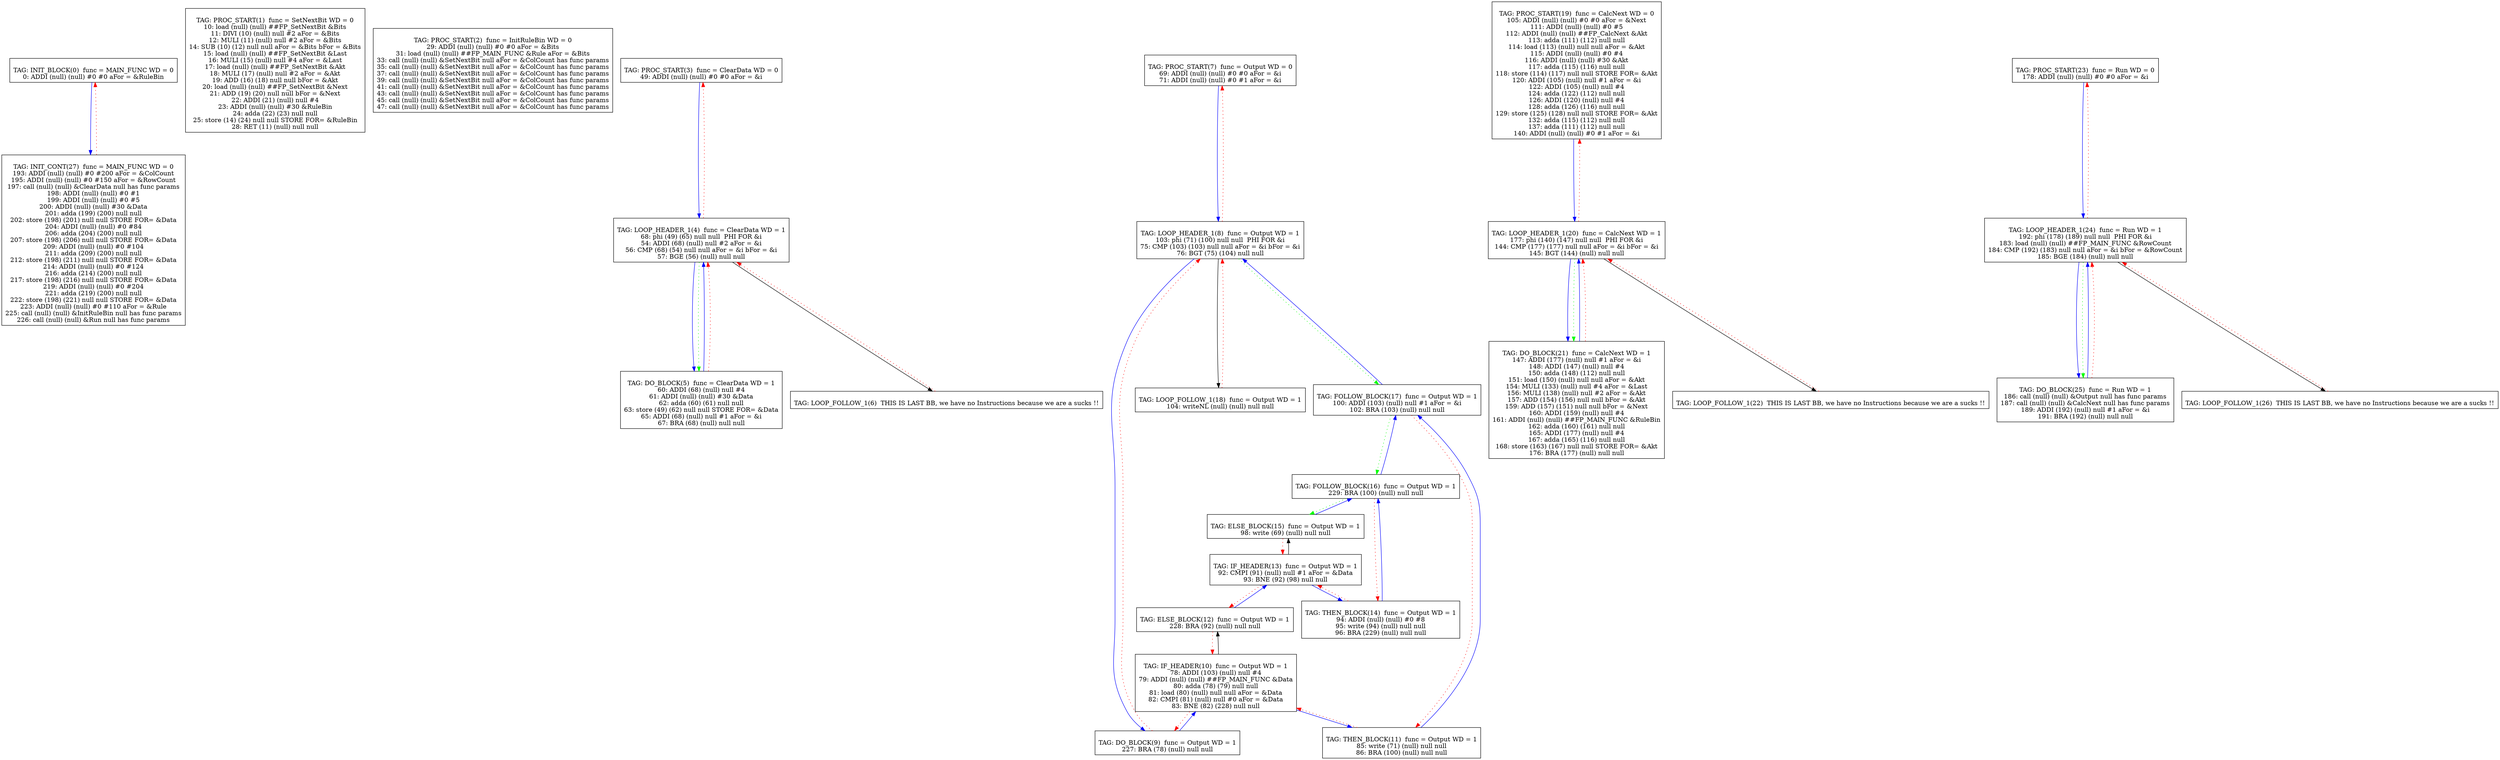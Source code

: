 digraph {
0[label="
TAG: INIT_BLOCK(0)  func = MAIN_FUNC WD = 0
0: ADDI (null) (null) #0 #0 aFor = &RuleBin
"];
0[shape=box];
0 -> 27[color=blue]
1[label="
TAG: PROC_START(1)  func = SetNextBit WD = 0
10: load (null) (null) ##FP_SetNextBit &Bits
11: DIVI (10) (null) null #2 aFor = &Bits
12: MULI (11) (null) null #2 aFor = &Bits
14: SUB (10) (12) null null aFor = &Bits bFor = &Bits
15: load (null) (null) ##FP_SetNextBit &Last
16: MULI (15) (null) null #4 aFor = &Last
17: load (null) (null) ##FP_SetNextBit &Akt
18: MULI (17) (null) null #2 aFor = &Akt
19: ADD (16) (18) null null bFor = &Akt
20: load (null) (null) ##FP_SetNextBit &Next
21: ADD (19) (20) null null bFor = &Next
22: ADDI (21) (null) null #4
23: ADDI (null) (null) #30 &RuleBin
24: adda (22) (23) null null
25: store (14) (24) null null STORE FOR= &RuleBin
28: RET (11) (null) null null
"];
1[shape=box];
2[label="
TAG: PROC_START(2)  func = InitRuleBin WD = 0
29: ADDI (null) (null) #0 #0 aFor = &Bits
31: load (null) (null) ##FP_MAIN_FUNC &Rule aFor = &Bits
33: call (null) (null) &SetNextBit null aFor = &ColCount has func params
35: call (null) (null) &SetNextBit null aFor = &ColCount has func params
37: call (null) (null) &SetNextBit null aFor = &ColCount has func params
39: call (null) (null) &SetNextBit null aFor = &ColCount has func params
41: call (null) (null) &SetNextBit null aFor = &ColCount has func params
43: call (null) (null) &SetNextBit null aFor = &ColCount has func params
45: call (null) (null) &SetNextBit null aFor = &ColCount has func params
47: call (null) (null) &SetNextBit null aFor = &ColCount has func params
"];
2[shape=box];
3[label="
TAG: PROC_START(3)  func = ClearData WD = 0
49: ADDI (null) (null) #0 #0 aFor = &i
"];
3[shape=box];
3 -> 4[color=blue]
4[label="
TAG: LOOP_HEADER_1(4)  func = ClearData WD = 1
68: phi (49) (65) null null  PHI FOR &i
54: ADDI (68) (null) null #2 aFor = &i
56: CMP (68) (54) null null aFor = &i bFor = &i
57: BGE (56) (null) null null
"];
4[shape=box];
4 -> 5[color=blue]
4 -> 6[color=black]
4 -> 3[color=red][style=dotted]
4 -> 5[color=green][style=dotted]
5[label="
TAG: DO_BLOCK(5)  func = ClearData WD = 1
60: ADDI (68) (null) null #4
61: ADDI (null) (null) #30 &Data
62: adda (60) (61) null null
63: store (49) (62) null null STORE FOR= &Data
65: ADDI (68) (null) null #1 aFor = &i
67: BRA (68) (null) null null
"];
5[shape=box];
5 -> 4[color=blue]
5 -> 4[color=red][style=dotted]
6[label="
TAG: LOOP_FOLLOW_1(6)  THIS IS LAST BB, we have no Instructions because we are a sucks !!
"];
6[shape=box];
6 -> 4[color=red][style=dotted]
7[label="
TAG: PROC_START(7)  func = Output WD = 0
69: ADDI (null) (null) #0 #0 aFor = &i
71: ADDI (null) (null) #0 #1 aFor = &i
"];
7[shape=box];
7 -> 8[color=blue]
8[label="
TAG: LOOP_HEADER_1(8)  func = Output WD = 1
103: phi (71) (100) null null  PHI FOR &i
75: CMP (103) (103) null null aFor = &i bFor = &i
76: BGT (75) (104) null null
"];
8[shape=box];
8 -> 9[color=blue]
8 -> 18[color=black]
8 -> 7[color=red][style=dotted]
8 -> 17[color=green][style=dotted]
9[label="
TAG: DO_BLOCK(9)  func = Output WD = 1
227: BRA (78) (null) null null
"];
9[shape=box];
9 -> 10[color=blue]
9 -> 8[color=red][style=dotted]
10[label="
TAG: IF_HEADER(10)  func = Output WD = 1
78: ADDI (103) (null) null #4
79: ADDI (null) (null) ##FP_MAIN_FUNC &Data
80: adda (78) (79) null null
81: load (80) (null) null null aFor = &Data
82: CMPI (81) (null) null #0 aFor = &Data
83: BNE (82) (228) null null
"];
10[shape=box];
10 -> 11[color=blue]
10 -> 12[color=black]
10 -> 9[color=red][style=dotted]
11[label="
TAG: THEN_BLOCK(11)  func = Output WD = 1
85: write (71) (null) null null
86: BRA (100) (null) null null
"];
11[shape=box];
11 -> 17[color=blue]
11 -> 10[color=red][style=dotted]
12[label="
TAG: ELSE_BLOCK(12)  func = Output WD = 1
228: BRA (92) (null) null null
"];
12[shape=box];
12 -> 13[color=blue]
12 -> 10[color=red][style=dotted]
13[label="
TAG: IF_HEADER(13)  func = Output WD = 1
92: CMPI (91) (null) null #1 aFor = &Data
93: BNE (92) (98) null null
"];
13[shape=box];
13 -> 14[color=blue]
13 -> 15[color=black]
13 -> 12[color=red][style=dotted]
14[label="
TAG: THEN_BLOCK(14)  func = Output WD = 1
94: ADDI (null) (null) #0 #8
95: write (94) (null) null null
96: BRA (229) (null) null null
"];
14[shape=box];
14 -> 16[color=blue]
14 -> 13[color=red][style=dotted]
15[label="
TAG: ELSE_BLOCK(15)  func = Output WD = 1
98: write (69) (null) null null
"];
15[shape=box];
15 -> 16[color=blue]
15 -> 13[color=red][style=dotted]
16[label="
TAG: FOLLOW_BLOCK(16)  func = Output WD = 1
229: BRA (100) (null) null null
"];
16[shape=box];
16 -> 17[color=blue]
16 -> 14[color=red][style=dotted]
16 -> 15[color=green][style=dotted]
17[label="
TAG: FOLLOW_BLOCK(17)  func = Output WD = 1
100: ADDI (103) (null) null #1 aFor = &i
102: BRA (103) (null) null null
"];
17[shape=box];
17 -> 8[color=blue]
17 -> 11[color=red][style=dotted]
17 -> 16[color=green][style=dotted]
18[label="
TAG: LOOP_FOLLOW_1(18)  func = Output WD = 1
104: writeNL (null) (null) null null
"];
18[shape=box];
18 -> 8[color=red][style=dotted]
19[label="
TAG: PROC_START(19)  func = CalcNext WD = 0
105: ADDI (null) (null) #0 #0 aFor = &Next
111: ADDI (null) (null) #0 #5
112: ADDI (null) (null) ##FP_CalcNext &Akt
113: adda (111) (112) null null
114: load (113) (null) null null aFor = &Akt
115: ADDI (null) (null) #0 #4
116: ADDI (null) (null) #30 &Akt
117: adda (115) (116) null null
118: store (114) (117) null null STORE FOR= &Akt
120: ADDI (105) (null) null #1 aFor = &i
122: ADDI (105) (null) null #4
124: adda (122) (112) null null
126: ADDI (120) (null) null #4
128: adda (126) (116) null null
129: store (125) (128) null null STORE FOR= &Akt
132: adda (115) (112) null null
137: adda (111) (112) null null
140: ADDI (null) (null) #0 #1 aFor = &i
"];
19[shape=box];
19 -> 20[color=blue]
20[label="
TAG: LOOP_HEADER_1(20)  func = CalcNext WD = 1
177: phi (140) (147) null null  PHI FOR &i
144: CMP (177) (177) null null aFor = &i bFor = &i
145: BGT (144) (null) null null
"];
20[shape=box];
20 -> 21[color=blue]
20 -> 22[color=black]
20 -> 19[color=red][style=dotted]
20 -> 21[color=green][style=dotted]
21[label="
TAG: DO_BLOCK(21)  func = CalcNext WD = 1
147: ADDI (177) (null) null #1 aFor = &i
148: ADDI (147) (null) null #4
150: adda (148) (112) null null
151: load (150) (null) null null aFor = &Akt
154: MULI (133) (null) null #4 aFor = &Last
156: MULI (138) (null) null #2 aFor = &Akt
157: ADD (154) (156) null null bFor = &Akt
159: ADD (157) (151) null null bFor = &Next
160: ADDI (159) (null) null #4
161: ADDI (null) (null) ##FP_MAIN_FUNC &RuleBin
162: adda (160) (161) null null
165: ADDI (177) (null) null #4
167: adda (165) (116) null null
168: store (163) (167) null null STORE FOR= &Akt
176: BRA (177) (null) null null
"];
21[shape=box];
21 -> 20[color=blue]
21 -> 20[color=red][style=dotted]
22[label="
TAG: LOOP_FOLLOW_1(22)  THIS IS LAST BB, we have no Instructions because we are a sucks !!
"];
22[shape=box];
22 -> 20[color=red][style=dotted]
23[label="
TAG: PROC_START(23)  func = Run WD = 0
178: ADDI (null) (null) #0 #0 aFor = &i
"];
23[shape=box];
23 -> 24[color=blue]
24[label="
TAG: LOOP_HEADER_1(24)  func = Run WD = 1
192: phi (178) (189) null null  PHI FOR &i
183: load (null) (null) ##FP_MAIN_FUNC &RowCount
184: CMP (192) (183) null null aFor = &i bFor = &RowCount
185: BGE (184) (null) null null
"];
24[shape=box];
24 -> 25[color=blue]
24 -> 26[color=black]
24 -> 23[color=red][style=dotted]
24 -> 25[color=green][style=dotted]
25[label="
TAG: DO_BLOCK(25)  func = Run WD = 1
186: call (null) (null) &Output null has func params
187: call (null) (null) &CalcNext null has func params
189: ADDI (192) (null) null #1 aFor = &i
191: BRA (192) (null) null null
"];
25[shape=box];
25 -> 24[color=blue]
25 -> 24[color=red][style=dotted]
26[label="
TAG: LOOP_FOLLOW_1(26)  THIS IS LAST BB, we have no Instructions because we are a sucks !!
"];
26[shape=box];
26 -> 24[color=red][style=dotted]
27[label="
TAG: INIT_CONT(27)  func = MAIN_FUNC WD = 0
193: ADDI (null) (null) #0 #200 aFor = &ColCount
195: ADDI (null) (null) #0 #150 aFor = &RowCount
197: call (null) (null) &ClearData null has func params
198: ADDI (null) (null) #0 #1
199: ADDI (null) (null) #0 #5
200: ADDI (null) (null) #30 &Data
201: adda (199) (200) null null
202: store (198) (201) null null STORE FOR= &Data
204: ADDI (null) (null) #0 #84
206: adda (204) (200) null null
207: store (198) (206) null null STORE FOR= &Data
209: ADDI (null) (null) #0 #104
211: adda (209) (200) null null
212: store (198) (211) null null STORE FOR= &Data
214: ADDI (null) (null) #0 #124
216: adda (214) (200) null null
217: store (198) (216) null null STORE FOR= &Data
219: ADDI (null) (null) #0 #204
221: adda (219) (200) null null
222: store (198) (221) null null STORE FOR= &Data
223: ADDI (null) (null) #0 #110 aFor = &Rule
225: call (null) (null) &InitRuleBin null has func params
226: call (null) (null) &Run null has func params
"];
27[shape=box];
27 -> 0[color=red][style=dotted]
}